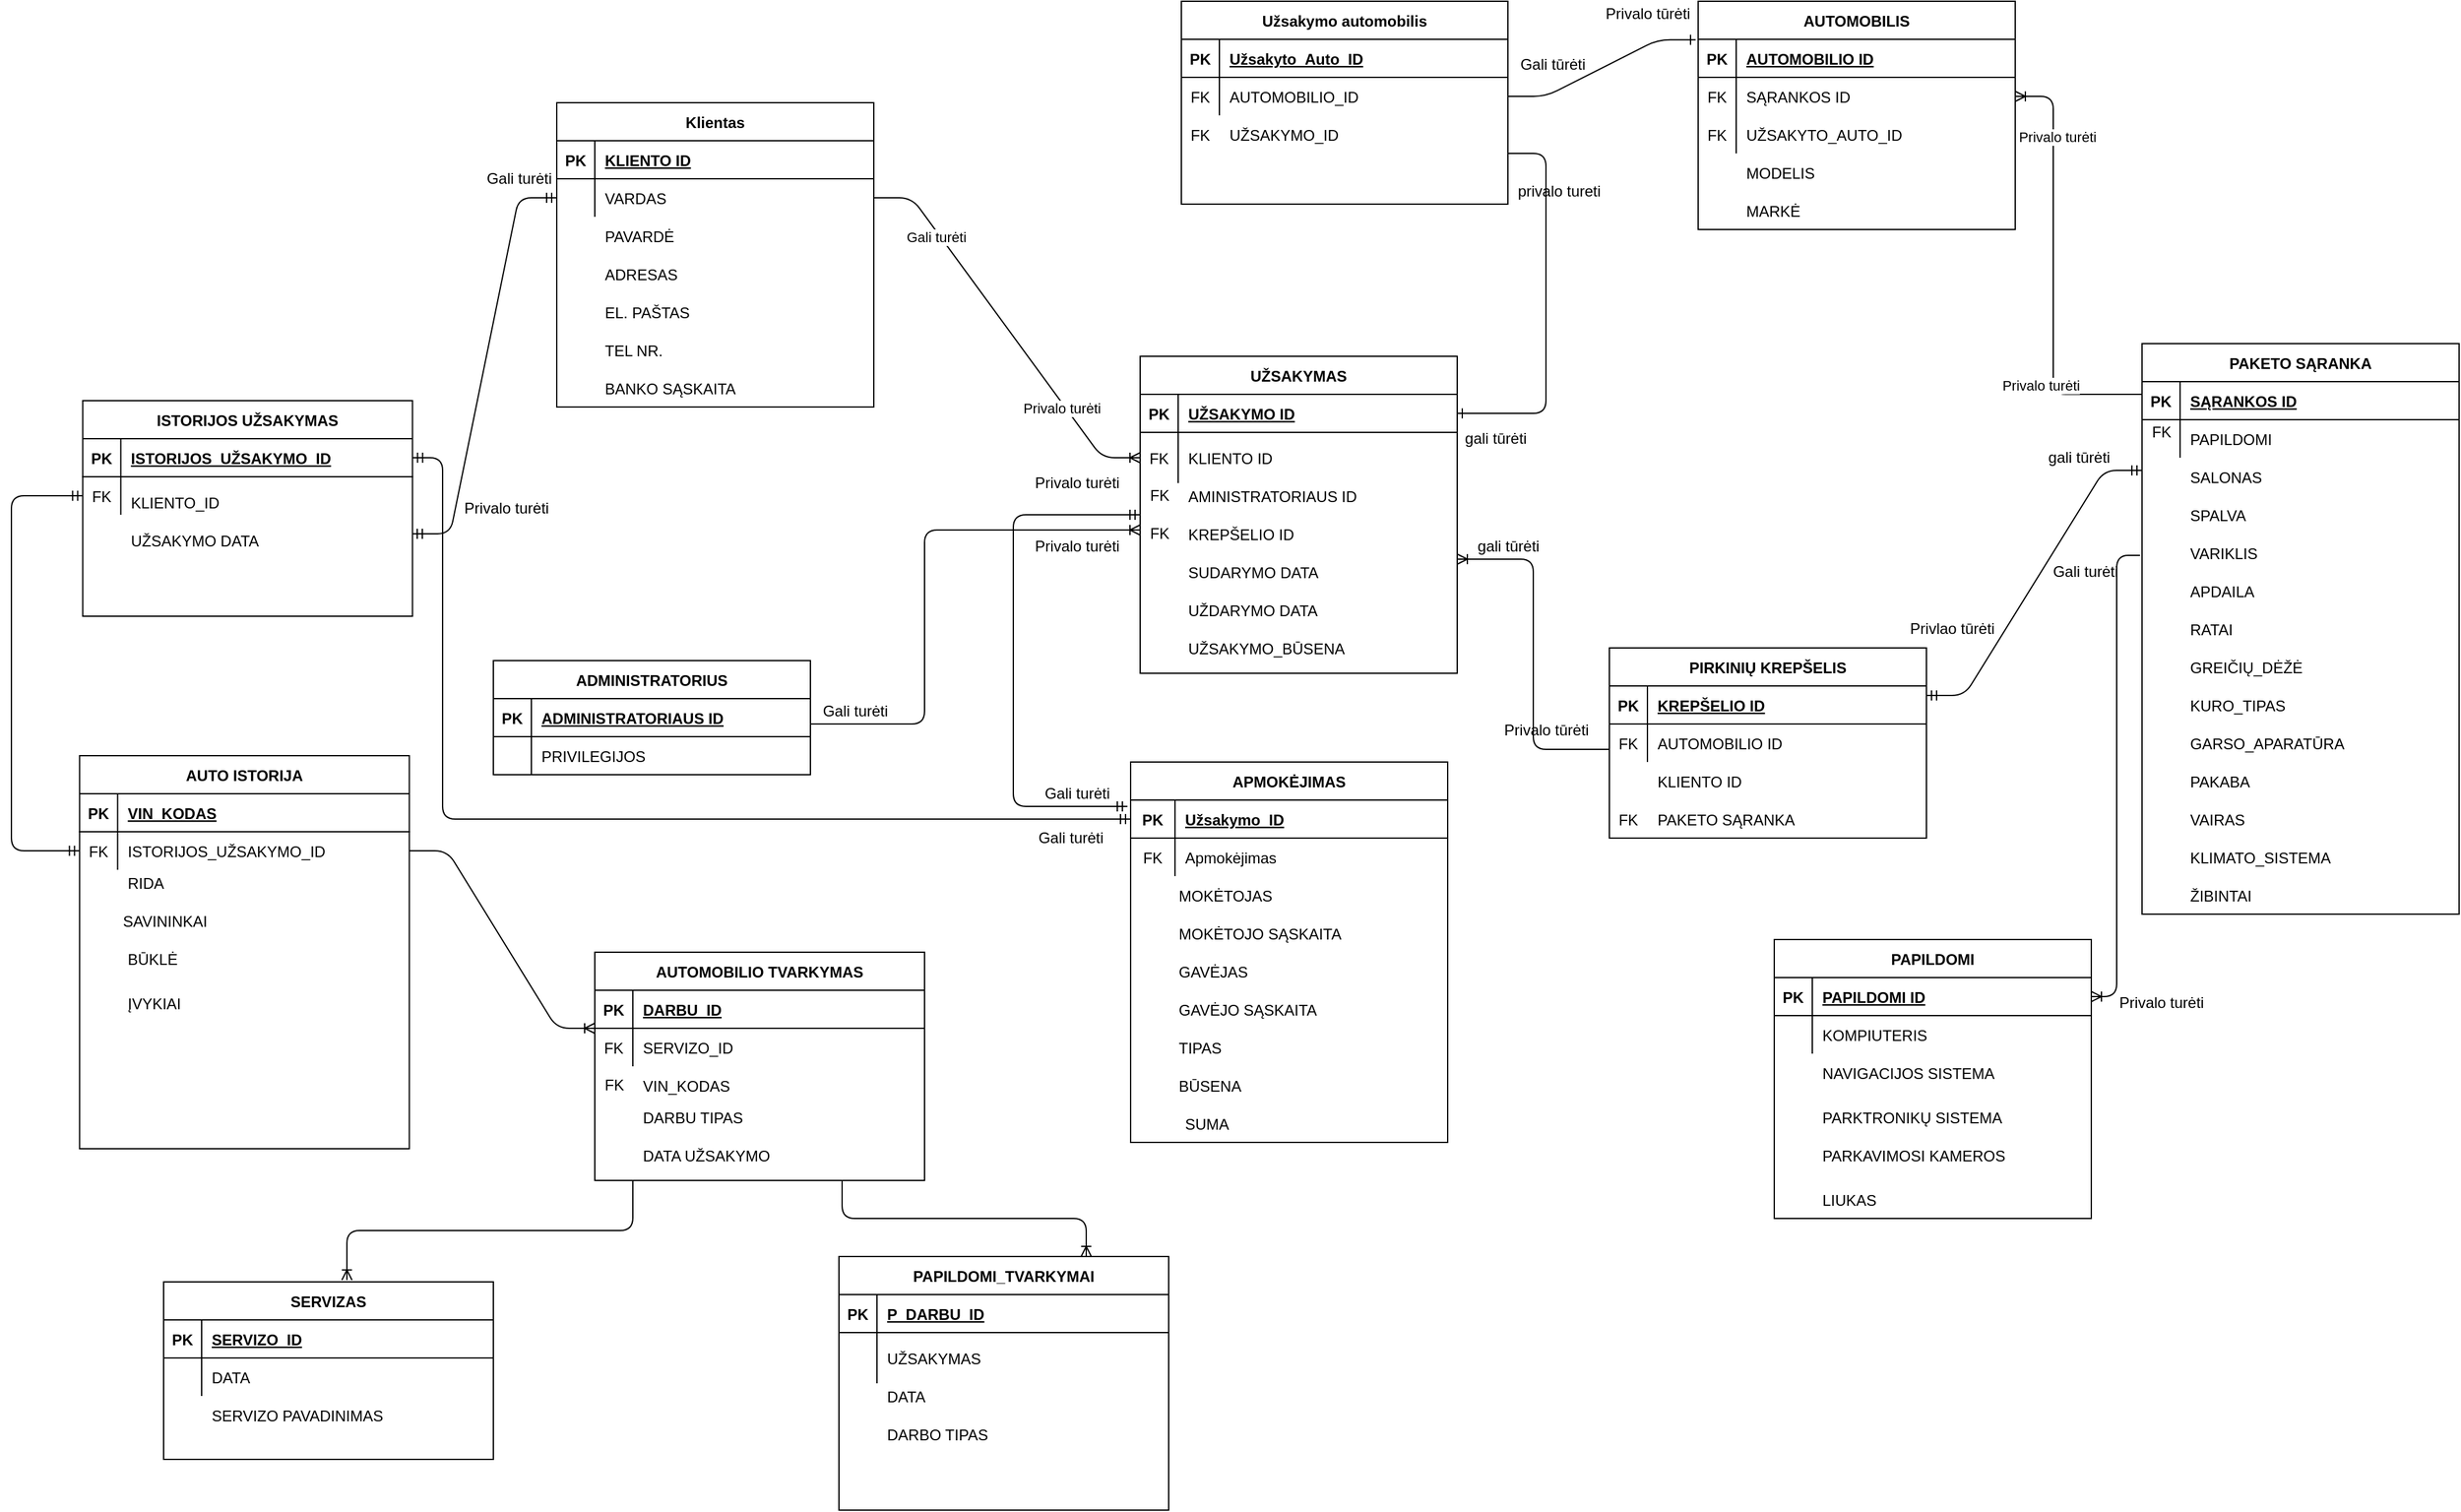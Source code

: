 <mxfile version="13.8.7" type="github">
  <diagram id="R2lEEEUBdFMjLlhIrx00" name="Page-1">
    <mxGraphModel dx="2653" dy="2129" grid="1" gridSize="10" guides="1" tooltips="1" connect="1" arrows="1" fold="1" page="1" pageScale="1" pageWidth="850" pageHeight="1100" math="0" shadow="0" extFonts="Permanent Marker^https://fonts.googleapis.com/css?family=Permanent+Marker">
      <root>
        <mxCell id="0" />
        <mxCell id="1" parent="0" />
        <mxCell id="_rreFQ8tZvN1P9uL5Hpa-2" value="VARDAS" style="shape=partialRectangle;overflow=hidden;connectable=0;fillColor=none;top=0;left=0;bottom=0;right=0;align=left;spacingLeft=6;" parent="1" vertex="1">
          <mxGeometry x="150" y="-600" width="220" height="30" as="geometry" />
        </mxCell>
        <mxCell id="_rreFQ8tZvN1P9uL5Hpa-3" value="PAVARDĖ" style="shape=partialRectangle;overflow=hidden;connectable=0;fillColor=none;top=0;left=0;bottom=0;right=0;align=left;spacingLeft=6;" parent="1" vertex="1">
          <mxGeometry x="150" y="-570" width="220" height="30" as="geometry" />
        </mxCell>
        <mxCell id="_rreFQ8tZvN1P9uL5Hpa-4" value="ADRESAS" style="shape=partialRectangle;overflow=hidden;connectable=0;fillColor=none;top=0;left=0;bottom=0;right=0;align=left;spacingLeft=6;" parent="1" vertex="1">
          <mxGeometry x="150" y="-540" width="220" height="30" as="geometry" />
        </mxCell>
        <mxCell id="_rreFQ8tZvN1P9uL5Hpa-5" value="EL. PAŠTAS" style="shape=partialRectangle;overflow=hidden;connectable=0;fillColor=none;top=0;left=0;bottom=0;right=0;align=left;spacingLeft=6;" parent="1" vertex="1">
          <mxGeometry x="150" y="-510" width="220" height="30" as="geometry" />
        </mxCell>
        <mxCell id="_rreFQ8tZvN1P9uL5Hpa-6" value="TEL NR." style="shape=partialRectangle;overflow=hidden;connectable=0;fillColor=none;top=0;left=0;bottom=0;right=0;align=left;spacingLeft=6;" parent="1" vertex="1">
          <mxGeometry x="150" y="-480" width="220" height="30" as="geometry" />
        </mxCell>
        <mxCell id="_rreFQ8tZvN1P9uL5Hpa-7" value="BANKO SĄSKAITA" style="shape=partialRectangle;overflow=hidden;connectable=0;fillColor=none;top=0;left=0;bottom=0;right=0;align=left;spacingLeft=6;" parent="1" vertex="1">
          <mxGeometry x="150" y="-450" width="220" height="30" as="geometry" />
        </mxCell>
        <mxCell id="_rreFQ8tZvN1P9uL5Hpa-22" value="" style="shape=partialRectangle;collapsible=0;dropTarget=0;pointerEvents=0;fillColor=none;points=[[0,0.5],[1,0.5]];portConstraint=eastwest;top=0;left=0;right=0;bottom=0;" parent="1" vertex="1">
          <mxGeometry x="975" y="-505" width="250" height="30" as="geometry" />
        </mxCell>
        <mxCell id="_rreFQ8tZvN1P9uL5Hpa-23" value="" style="shape=partialRectangle;overflow=hidden;connectable=0;fillColor=none;top=0;left=0;bottom=0;right=0;" parent="_rreFQ8tZvN1P9uL5Hpa-22" vertex="1">
          <mxGeometry width="30" height="30" as="geometry" />
        </mxCell>
        <mxCell id="_rreFQ8tZvN1P9uL5Hpa-25" value="MODELIS" style="shape=partialRectangle;overflow=hidden;connectable=0;fillColor=none;top=0;left=0;bottom=0;right=0;align=left;spacingLeft=6;" parent="1" vertex="1">
          <mxGeometry x="1050" y="-620" width="220" height="30" as="geometry" />
        </mxCell>
        <mxCell id="_rreFQ8tZvN1P9uL5Hpa-75" value="PAPILDOMI" style="shape=partialRectangle;overflow=hidden;connectable=0;fillColor=none;top=0;left=0;bottom=0;right=0;align=left;spacingLeft=6;" parent="1" vertex="1">
          <mxGeometry x="1400" y="-410" width="220" height="30" as="geometry" />
        </mxCell>
        <mxCell id="_rreFQ8tZvN1P9uL5Hpa-76" value="SALONAS" style="shape=partialRectangle;overflow=hidden;connectable=0;fillColor=none;top=0;left=0;bottom=0;right=0;align=left;spacingLeft=6;" parent="1" vertex="1">
          <mxGeometry x="1400" y="-380" width="220" height="30" as="geometry" />
        </mxCell>
        <mxCell id="_rreFQ8tZvN1P9uL5Hpa-77" value="SPALVA" style="shape=partialRectangle;overflow=hidden;connectable=0;fillColor=none;top=0;left=0;bottom=0;right=0;align=left;spacingLeft=6;" parent="1" vertex="1">
          <mxGeometry x="1400" y="-350" width="220" height="30" as="geometry" />
        </mxCell>
        <mxCell id="_rreFQ8tZvN1P9uL5Hpa-78" value="APDAILA" style="shape=partialRectangle;overflow=hidden;connectable=0;fillColor=none;top=0;left=0;bottom=0;right=0;align=left;spacingLeft=6;" parent="1" vertex="1">
          <mxGeometry x="1400" y="-290" width="220" height="30" as="geometry" />
        </mxCell>
        <mxCell id="_rreFQ8tZvN1P9uL5Hpa-79" value="VARIKLIS" style="shape=partialRectangle;overflow=hidden;connectable=0;fillColor=none;top=0;left=0;bottom=0;right=0;align=left;spacingLeft=6;" parent="1" vertex="1">
          <mxGeometry x="1400" y="-320" width="220" height="30" as="geometry" />
        </mxCell>
        <mxCell id="_rreFQ8tZvN1P9uL5Hpa-80" value="GREIČIŲ_DĖŽĖ" style="shape=partialRectangle;overflow=hidden;connectable=0;fillColor=none;top=0;left=0;bottom=0;right=0;align=left;spacingLeft=6;" parent="1" vertex="1">
          <mxGeometry x="1400" y="-230" width="220" height="30" as="geometry" />
        </mxCell>
        <mxCell id="_rreFQ8tZvN1P9uL5Hpa-81" value="KURO_TIPAS" style="shape=partialRectangle;overflow=hidden;connectable=0;fillColor=none;top=0;left=0;bottom=0;right=0;align=left;spacingLeft=6;" parent="1" vertex="1">
          <mxGeometry x="1400" y="-200" width="220" height="30" as="geometry" />
        </mxCell>
        <mxCell id="_rreFQ8tZvN1P9uL5Hpa-82" value="GARSO_APARATŪRA" style="shape=partialRectangle;overflow=hidden;connectable=0;fillColor=none;top=0;left=0;bottom=0;right=0;align=left;spacingLeft=6;" parent="1" vertex="1">
          <mxGeometry x="1400" y="-170" width="220" height="30" as="geometry" />
        </mxCell>
        <mxCell id="_rreFQ8tZvN1P9uL5Hpa-83" value="PAKABA" style="shape=partialRectangle;overflow=hidden;connectable=0;fillColor=none;top=0;left=0;bottom=0;right=0;align=left;spacingLeft=6;" parent="1" vertex="1">
          <mxGeometry x="1400" y="-140" width="220" height="30" as="geometry" />
        </mxCell>
        <mxCell id="_rreFQ8tZvN1P9uL5Hpa-84" value="VAIRAS" style="shape=partialRectangle;overflow=hidden;connectable=0;fillColor=none;top=0;left=0;bottom=0;right=0;align=left;spacingLeft=6;" parent="1" vertex="1">
          <mxGeometry x="1400" y="-110" width="220" height="30" as="geometry" />
        </mxCell>
        <mxCell id="_rreFQ8tZvN1P9uL5Hpa-85" value="KLIMATO_SISTEMA" style="shape=partialRectangle;overflow=hidden;connectable=0;fillColor=none;top=0;left=0;bottom=0;right=0;align=left;spacingLeft=6;" parent="1" vertex="1">
          <mxGeometry x="1400" y="-80" width="220" height="30" as="geometry" />
        </mxCell>
        <mxCell id="_rreFQ8tZvN1P9uL5Hpa-86" value="ŽIBINTAI" style="shape=partialRectangle;overflow=hidden;connectable=0;fillColor=none;top=0;left=0;bottom=0;right=0;align=left;spacingLeft=6;" parent="1" vertex="1">
          <mxGeometry x="1400" y="-50" width="220" height="30" as="geometry" />
        </mxCell>
        <mxCell id="_rreFQ8tZvN1P9uL5Hpa-87" value="NAVIGACIJOS SISTEMA" style="shape=partialRectangle;overflow=hidden;connectable=0;fillColor=none;top=0;left=0;bottom=0;right=0;align=left;spacingLeft=6;" parent="1" vertex="1">
          <mxGeometry x="1110" y="90" width="220" height="30" as="geometry" />
        </mxCell>
        <mxCell id="_rreFQ8tZvN1P9uL5Hpa-88" value="PARKTRONIKŲ SISTEMA" style="shape=partialRectangle;overflow=hidden;connectable=0;fillColor=none;top=0;left=0;bottom=0;right=0;align=left;spacingLeft=6;" parent="1" vertex="1">
          <mxGeometry x="1110" y="125" width="220" height="30" as="geometry" />
        </mxCell>
        <mxCell id="_rreFQ8tZvN1P9uL5Hpa-89" value="PARKAVIMOSI KAMEROS" style="shape=partialRectangle;overflow=hidden;connectable=0;fillColor=none;top=0;left=0;bottom=0;right=0;align=left;spacingLeft=6;" parent="1" vertex="1">
          <mxGeometry x="1110" y="155" width="220" height="30" as="geometry" />
        </mxCell>
        <mxCell id="_rreFQ8tZvN1P9uL5Hpa-90" value="LIUKAS" style="shape=partialRectangle;overflow=hidden;connectable=0;fillColor=none;top=0;left=0;bottom=0;right=0;align=left;spacingLeft=6;" parent="1" vertex="1">
          <mxGeometry x="1110" y="190" width="220" height="30" as="geometry" />
        </mxCell>
        <mxCell id="_rreFQ8tZvN1P9uL5Hpa-91" value="KOMPIUTERIS" style="shape=partialRectangle;overflow=hidden;connectable=0;fillColor=none;top=0;left=0;bottom=0;right=0;align=left;spacingLeft=6;" parent="1" vertex="1">
          <mxGeometry x="1110" y="60" width="220" height="30" as="geometry" />
        </mxCell>
        <mxCell id="_rreFQ8tZvN1P9uL5Hpa-106" value="" style="shape=partialRectangle;overflow=hidden;connectable=0;fillColor=none;top=0;left=0;bottom=0;right=0;align=left;spacingLeft=6;" parent="1" vertex="1">
          <mxGeometry x="610" y="-370" width="220" height="30" as="geometry" />
        </mxCell>
        <mxCell id="_rreFQ8tZvN1P9uL5Hpa-108" value="AMINISTRATORIAUS ID" style="shape=partialRectangle;overflow=hidden;connectable=0;fillColor=none;top=0;left=0;bottom=0;right=0;align=left;spacingLeft=6;" parent="1" vertex="1">
          <mxGeometry x="610" y="-365" width="220" height="30" as="geometry" />
        </mxCell>
        <mxCell id="_rreFQ8tZvN1P9uL5Hpa-109" value="UŽDARYMO DATA" style="shape=partialRectangle;overflow=hidden;connectable=0;fillColor=none;top=0;left=0;bottom=0;right=0;align=left;spacingLeft=6;" parent="1" vertex="1">
          <mxGeometry x="610" y="-275" width="220" height="30" as="geometry" />
        </mxCell>
        <mxCell id="_rreFQ8tZvN1P9uL5Hpa-126" value="MOKĖTOJAS" style="shape=partialRectangle;overflow=hidden;connectable=0;fillColor=none;top=0;left=0;bottom=0;right=0;align=left;spacingLeft=6;" parent="1" vertex="1">
          <mxGeometry x="602.5" y="-50" width="220" height="30" as="geometry" />
        </mxCell>
        <mxCell id="_rreFQ8tZvN1P9uL5Hpa-127" value="MOKĖTOJO SĄSKAITA" style="shape=partialRectangle;overflow=hidden;connectable=0;fillColor=none;top=0;left=0;bottom=0;right=0;align=left;spacingLeft=6;" parent="1" vertex="1">
          <mxGeometry x="602.5" y="-20" width="220" height="30" as="geometry" />
        </mxCell>
        <mxCell id="_rreFQ8tZvN1P9uL5Hpa-128" value="GAVĖJAS" style="shape=partialRectangle;overflow=hidden;connectable=0;fillColor=none;top=0;left=0;bottom=0;right=0;align=left;spacingLeft=6;" parent="1" vertex="1">
          <mxGeometry x="602.5" y="10" width="220" height="30" as="geometry" />
        </mxCell>
        <mxCell id="_rreFQ8tZvN1P9uL5Hpa-129" value="GAVĖJO SĄSKAITA" style="shape=partialRectangle;overflow=hidden;connectable=0;fillColor=none;top=0;left=0;bottom=0;right=0;align=left;spacingLeft=6;" parent="1" vertex="1">
          <mxGeometry x="602.5" y="40" width="220" height="30" as="geometry" />
        </mxCell>
        <mxCell id="_rreFQ8tZvN1P9uL5Hpa-130" value="TIPAS" style="shape=partialRectangle;overflow=hidden;connectable=0;fillColor=none;top=0;left=0;bottom=0;right=0;align=left;spacingLeft=6;" parent="1" vertex="1">
          <mxGeometry x="602.5" y="70" width="220" height="30" as="geometry" />
        </mxCell>
        <mxCell id="_rreFQ8tZvN1P9uL5Hpa-131" value="BŪSENA" style="shape=partialRectangle;overflow=hidden;connectable=0;fillColor=none;top=0;left=0;bottom=0;right=0;align=left;spacingLeft=6;" parent="1" vertex="1">
          <mxGeometry x="602.5" y="100" width="220" height="30" as="geometry" />
        </mxCell>
        <mxCell id="_rreFQ8tZvN1P9uL5Hpa-132" value="FK" style="text;html=1;align=center;verticalAlign=middle;resizable=0;points=[];autosize=1;" parent="1" vertex="1">
          <mxGeometry x="1370" y="-410" width="30" height="20" as="geometry" />
        </mxCell>
        <mxCell id="_rreFQ8tZvN1P9uL5Hpa-133" value="RATAI" style="shape=partialRectangle;overflow=hidden;connectable=0;fillColor=none;top=0;left=0;bottom=0;right=0;align=left;spacingLeft=6;" parent="1" vertex="1">
          <mxGeometry x="1400" y="-260" width="220" height="30" as="geometry" />
        </mxCell>
        <mxCell id="_rreFQ8tZvN1P9uL5Hpa-137" value="KLIENTO ID" style="shape=partialRectangle;overflow=hidden;connectable=0;fillColor=none;top=0;left=0;bottom=0;right=0;align=left;spacingLeft=6;" parent="1" vertex="1">
          <mxGeometry x="980" y="-140" width="220" height="30" as="geometry" />
        </mxCell>
        <mxCell id="_rreFQ8tZvN1P9uL5Hpa-119" value="Klientas" style="shape=table;startSize=30;container=1;collapsible=1;childLayout=tableLayout;fixedRows=1;rowLines=0;fontStyle=1;align=center;resizeLast=1;" parent="1" vertex="1">
          <mxGeometry x="120" y="-660" width="250" height="240" as="geometry" />
        </mxCell>
        <mxCell id="_rreFQ8tZvN1P9uL5Hpa-120" value="" style="shape=partialRectangle;collapsible=0;dropTarget=0;pointerEvents=0;fillColor=none;points=[[0,0.5],[1,0.5]];portConstraint=eastwest;top=0;left=0;right=0;bottom=1;" parent="_rreFQ8tZvN1P9uL5Hpa-119" vertex="1">
          <mxGeometry y="30" width="250" height="30" as="geometry" />
        </mxCell>
        <mxCell id="_rreFQ8tZvN1P9uL5Hpa-121" value="PK" style="shape=partialRectangle;overflow=hidden;connectable=0;fillColor=none;top=0;left=0;bottom=0;right=0;fontStyle=1;" parent="_rreFQ8tZvN1P9uL5Hpa-120" vertex="1">
          <mxGeometry width="30" height="30" as="geometry" />
        </mxCell>
        <mxCell id="_rreFQ8tZvN1P9uL5Hpa-122" value="KLIENTO ID" style="shape=partialRectangle;overflow=hidden;connectable=0;fillColor=none;top=0;left=0;bottom=0;right=0;align=left;spacingLeft=6;fontStyle=5;" parent="_rreFQ8tZvN1P9uL5Hpa-120" vertex="1">
          <mxGeometry x="30" width="220" height="30" as="geometry" />
        </mxCell>
        <mxCell id="_rreFQ8tZvN1P9uL5Hpa-123" value="" style="shape=partialRectangle;collapsible=0;dropTarget=0;pointerEvents=0;fillColor=none;points=[[0,0.5],[1,0.5]];portConstraint=eastwest;top=0;left=0;right=0;bottom=0;" parent="_rreFQ8tZvN1P9uL5Hpa-119" vertex="1">
          <mxGeometry y="60" width="250" height="30" as="geometry" />
        </mxCell>
        <mxCell id="_rreFQ8tZvN1P9uL5Hpa-124" value="" style="shape=partialRectangle;overflow=hidden;connectable=0;fillColor=none;top=0;left=0;bottom=0;right=0;" parent="_rreFQ8tZvN1P9uL5Hpa-123" vertex="1">
          <mxGeometry width="30" height="30" as="geometry" />
        </mxCell>
        <mxCell id="_rreFQ8tZvN1P9uL5Hpa-125" value="" style="shape=partialRectangle;overflow=hidden;connectable=0;fillColor=none;top=0;left=0;bottom=0;right=0;align=left;spacingLeft=6;" parent="_rreFQ8tZvN1P9uL5Hpa-123" vertex="1">
          <mxGeometry x="30" width="220" height="30" as="geometry" />
        </mxCell>
        <mxCell id="_rreFQ8tZvN1P9uL5Hpa-99" value="UŽSAKYMAS" style="shape=table;startSize=30;container=1;collapsible=1;childLayout=tableLayout;fixedRows=1;rowLines=0;fontStyle=1;align=center;resizeLast=1;" parent="1" vertex="1">
          <mxGeometry x="580" y="-460" width="250" height="250" as="geometry" />
        </mxCell>
        <mxCell id="_rreFQ8tZvN1P9uL5Hpa-100" value="" style="shape=partialRectangle;collapsible=0;dropTarget=0;pointerEvents=0;fillColor=none;points=[[0,0.5],[1,0.5]];portConstraint=eastwest;top=0;left=0;right=0;bottom=1;" parent="_rreFQ8tZvN1P9uL5Hpa-99" vertex="1">
          <mxGeometry y="30" width="250" height="30" as="geometry" />
        </mxCell>
        <mxCell id="_rreFQ8tZvN1P9uL5Hpa-101" value="PK" style="shape=partialRectangle;overflow=hidden;connectable=0;fillColor=none;top=0;left=0;bottom=0;right=0;fontStyle=1;" parent="_rreFQ8tZvN1P9uL5Hpa-100" vertex="1">
          <mxGeometry width="30" height="30" as="geometry" />
        </mxCell>
        <mxCell id="_rreFQ8tZvN1P9uL5Hpa-102" value="UŽSAKYMO ID" style="shape=partialRectangle;overflow=hidden;connectable=0;fillColor=none;top=0;left=0;bottom=0;right=0;align=left;spacingLeft=6;fontStyle=5;" parent="_rreFQ8tZvN1P9uL5Hpa-100" vertex="1">
          <mxGeometry x="30" width="220" height="30" as="geometry" />
        </mxCell>
        <mxCell id="_rreFQ8tZvN1P9uL5Hpa-103" value="" style="shape=partialRectangle;collapsible=0;dropTarget=0;pointerEvents=0;fillColor=none;points=[[0,0.5],[1,0.5]];portConstraint=eastwest;top=0;left=0;right=0;bottom=0;" parent="_rreFQ8tZvN1P9uL5Hpa-99" vertex="1">
          <mxGeometry y="60" width="250" height="40" as="geometry" />
        </mxCell>
        <mxCell id="_rreFQ8tZvN1P9uL5Hpa-104" value="FK" style="shape=partialRectangle;overflow=hidden;connectable=0;fillColor=none;top=0;left=0;bottom=0;right=0;" parent="_rreFQ8tZvN1P9uL5Hpa-103" vertex="1">
          <mxGeometry width="30" height="40" as="geometry" />
        </mxCell>
        <mxCell id="_rreFQ8tZvN1P9uL5Hpa-105" value="KLIENTO ID" style="shape=partialRectangle;overflow=hidden;connectable=0;fillColor=none;top=0;left=0;bottom=0;right=0;align=left;spacingLeft=6;" parent="_rreFQ8tZvN1P9uL5Hpa-103" vertex="1">
          <mxGeometry x="30" width="220" height="40" as="geometry" />
        </mxCell>
        <mxCell id="_rreFQ8tZvN1P9uL5Hpa-142" value="" style="edgeStyle=entityRelationEdgeStyle;fontSize=12;html=1;endArrow=ERoneToMany;entryX=0;entryY=0.5;entryDx=0;entryDy=0;exitX=1;exitY=0.5;exitDx=0;exitDy=0;" parent="1" source="_rreFQ8tZvN1P9uL5Hpa-123" target="_rreFQ8tZvN1P9uL5Hpa-103" edge="1">
          <mxGeometry width="100" height="100" relative="1" as="geometry">
            <mxPoint x="460" y="-450" as="sourcePoint" />
            <mxPoint x="530" y="-580" as="targetPoint" />
          </mxGeometry>
        </mxCell>
        <mxCell id="_rreFQ8tZvN1P9uL5Hpa-143" value="Gali turėti" style="edgeLabel;html=1;align=center;verticalAlign=middle;resizable=0;points=[];" parent="_rreFQ8tZvN1P9uL5Hpa-142" vertex="1" connectable="0">
          <mxGeometry x="-0.577" y="-3" relative="1" as="geometry">
            <mxPoint as="offset" />
          </mxGeometry>
        </mxCell>
        <mxCell id="_rreFQ8tZvN1P9uL5Hpa-144" value="Privalo turėti" style="edgeLabel;html=1;align=center;verticalAlign=middle;resizable=0;points=[];" parent="_rreFQ8tZvN1P9uL5Hpa-142" vertex="1" connectable="0">
          <mxGeometry x="0.485" y="-3" relative="1" as="geometry">
            <mxPoint as="offset" />
          </mxGeometry>
        </mxCell>
        <mxCell id="_rreFQ8tZvN1P9uL5Hpa-149" value="SUDARYMO DATA" style="shape=partialRectangle;overflow=hidden;connectable=0;fillColor=none;top=0;left=0;bottom=0;right=0;align=left;spacingLeft=6;" parent="1" vertex="1">
          <mxGeometry x="610" y="-305" width="220" height="30" as="geometry" />
        </mxCell>
        <mxCell id="_rreFQ8tZvN1P9uL5Hpa-150" value="FK" style="text;html=1;align=center;verticalAlign=middle;resizable=0;points=[];autosize=1;" parent="1" vertex="1">
          <mxGeometry x="580" y="-360" width="30" height="20" as="geometry" />
        </mxCell>
        <mxCell id="_rreFQ8tZvN1P9uL5Hpa-155" value="" style="edgeStyle=elbowEdgeStyle;fontSize=12;html=1;endArrow=ERoneToMany;" parent="1" edge="1">
          <mxGeometry width="100" height="100" relative="1" as="geometry">
            <mxPoint x="320" y="-170" as="sourcePoint" />
            <mxPoint x="580" y="-323" as="targetPoint" />
            <Array as="points">
              <mxPoint x="410" y="-77" />
            </Array>
          </mxGeometry>
        </mxCell>
        <mxCell id="_rreFQ8tZvN1P9uL5Hpa-156" value="Privalo turėti" style="text;html=1;align=center;verticalAlign=middle;resizable=0;points=[];autosize=1;" parent="1" vertex="1">
          <mxGeometry x="490" y="-320" width="80" height="20" as="geometry" />
        </mxCell>
        <mxCell id="_rreFQ8tZvN1P9uL5Hpa-110" value="ADMINISTRATORIUS" style="shape=table;startSize=30;container=1;collapsible=1;childLayout=tableLayout;fixedRows=1;rowLines=0;fontStyle=1;align=center;resizeLast=1;" parent="1" vertex="1">
          <mxGeometry x="70" y="-220" width="250" height="90" as="geometry" />
        </mxCell>
        <mxCell id="_rreFQ8tZvN1P9uL5Hpa-111" value="" style="shape=partialRectangle;collapsible=0;dropTarget=0;pointerEvents=0;fillColor=none;points=[[0,0.5],[1,0.5]];portConstraint=eastwest;top=0;left=0;right=0;bottom=1;" parent="_rreFQ8tZvN1P9uL5Hpa-110" vertex="1">
          <mxGeometry y="30" width="250" height="30" as="geometry" />
        </mxCell>
        <mxCell id="_rreFQ8tZvN1P9uL5Hpa-112" value="PK" style="shape=partialRectangle;overflow=hidden;connectable=0;fillColor=none;top=0;left=0;bottom=0;right=0;fontStyle=1;" parent="_rreFQ8tZvN1P9uL5Hpa-111" vertex="1">
          <mxGeometry width="30" height="30" as="geometry" />
        </mxCell>
        <mxCell id="_rreFQ8tZvN1P9uL5Hpa-113" value="ADMINISTRATORIAUS ID" style="shape=partialRectangle;overflow=hidden;connectable=0;fillColor=none;top=0;left=0;bottom=0;right=0;align=left;spacingLeft=6;fontStyle=5;" parent="_rreFQ8tZvN1P9uL5Hpa-111" vertex="1">
          <mxGeometry x="30" width="220" height="30" as="geometry" />
        </mxCell>
        <mxCell id="_rreFQ8tZvN1P9uL5Hpa-114" value="" style="shape=partialRectangle;collapsible=0;dropTarget=0;pointerEvents=0;fillColor=none;points=[[0,0.5],[1,0.5]];portConstraint=eastwest;top=0;left=0;right=0;bottom=0;" parent="_rreFQ8tZvN1P9uL5Hpa-110" vertex="1">
          <mxGeometry y="60" width="250" height="30" as="geometry" />
        </mxCell>
        <mxCell id="_rreFQ8tZvN1P9uL5Hpa-115" value="" style="shape=partialRectangle;overflow=hidden;connectable=0;fillColor=none;top=0;left=0;bottom=0;right=0;" parent="_rreFQ8tZvN1P9uL5Hpa-114" vertex="1">
          <mxGeometry width="30" height="30" as="geometry" />
        </mxCell>
        <mxCell id="_rreFQ8tZvN1P9uL5Hpa-116" value="PRIVILEGIJOS" style="shape=partialRectangle;overflow=hidden;connectable=0;fillColor=none;top=0;left=0;bottom=0;right=0;align=left;spacingLeft=6;" parent="_rreFQ8tZvN1P9uL5Hpa-114" vertex="1">
          <mxGeometry x="30" width="220" height="30" as="geometry" />
        </mxCell>
        <mxCell id="_rreFQ8tZvN1P9uL5Hpa-157" value="Gali turėti" style="text;html=1;align=center;verticalAlign=middle;resizable=0;points=[];autosize=1;" parent="1" vertex="1">
          <mxGeometry x="320" y="-190" width="70" height="20" as="geometry" />
        </mxCell>
        <mxCell id="_rreFQ8tZvN1P9uL5Hpa-159" value="Privalo turėti" style="text;html=1;align=center;verticalAlign=middle;resizable=0;points=[];autosize=1;" parent="1" vertex="1">
          <mxGeometry x="490" y="-370" width="80" height="20" as="geometry" />
        </mxCell>
        <mxCell id="_rreFQ8tZvN1P9uL5Hpa-160" value="Gali turėti" style="text;html=1;align=center;verticalAlign=middle;resizable=0;points=[];autosize=1;" parent="1" vertex="1">
          <mxGeometry x="495" y="-125" width="70" height="20" as="geometry" />
        </mxCell>
        <mxCell id="_rreFQ8tZvN1P9uL5Hpa-167" value="" style="edgeStyle=elbowEdgeStyle;fontSize=12;html=1;endArrow=ERoneToMany;entryX=1;entryY=0.5;entryDx=0;entryDy=0;" parent="1" target="C-vyLk0tnHw3VtMMgP7b-6" edge="1">
          <mxGeometry width="100" height="100" relative="1" as="geometry">
            <mxPoint x="1370" y="-430" as="sourcePoint" />
            <mxPoint x="1330" y="-575" as="targetPoint" />
            <Array as="points">
              <mxPoint x="1300" y="-420" />
              <mxPoint x="1300" y="-510" />
              <mxPoint x="1290" y="-520" />
              <mxPoint x="1360" y="-530" />
            </Array>
          </mxGeometry>
        </mxCell>
        <mxCell id="_rreFQ8tZvN1P9uL5Hpa-168" value="Privalo turėti" style="edgeLabel;html=1;align=center;verticalAlign=middle;resizable=0;points=[];" parent="_rreFQ8tZvN1P9uL5Hpa-167" vertex="1" connectable="0">
          <mxGeometry x="0.715" y="-4" relative="1" as="geometry">
            <mxPoint x="-1.67" y="14" as="offset" />
          </mxGeometry>
        </mxCell>
        <mxCell id="_rreFQ8tZvN1P9uL5Hpa-169" value="Privalo turėti" style="edgeLabel;html=1;align=center;verticalAlign=middle;resizable=0;points=[];" parent="_rreFQ8tZvN1P9uL5Hpa-167" vertex="1" connectable="0">
          <mxGeometry x="-0.415" y="3" relative="1" as="geometry">
            <mxPoint x="-7" y="21" as="offset" />
          </mxGeometry>
        </mxCell>
        <mxCell id="_rreFQ8tZvN1P9uL5Hpa-170" value="" style="edgeStyle=elbowEdgeStyle;fontSize=12;html=1;endArrow=ERoneToMany;entryX=1;entryY=0.5;entryDx=0;entryDy=0;exitX=1.12;exitY=-0.15;exitDx=0;exitDy=0;exitPerimeter=0;" parent="1" source="_rreFQ8tZvN1P9uL5Hpa-172" target="_rreFQ8tZvN1P9uL5Hpa-16" edge="1">
          <mxGeometry width="100" height="100" relative="1" as="geometry">
            <mxPoint x="1360" y="-350" as="sourcePoint" />
            <mxPoint x="1190" y="-145" as="targetPoint" />
            <Array as="points">
              <mxPoint x="1350" y="-80" />
              <mxPoint x="1260" y="-330" />
            </Array>
          </mxGeometry>
        </mxCell>
        <mxCell id="_rreFQ8tZvN1P9uL5Hpa-171" value="Privalo turėti" style="text;html=1;align=center;verticalAlign=middle;resizable=0;points=[];autosize=1;" parent="1" vertex="1">
          <mxGeometry x="1345" y="40" width="80" height="20" as="geometry" />
        </mxCell>
        <mxCell id="_rreFQ8tZvN1P9uL5Hpa-172" value="Gali turėti" style="text;html=1;align=center;verticalAlign=middle;resizable=0;points=[];autosize=1;" parent="1" vertex="1">
          <mxGeometry x="1290" y="-300" width="70" height="20" as="geometry" />
        </mxCell>
        <mxCell id="5hBawhoNTrniM8IU30Z3-1" value="" style="edgeStyle=elbowEdgeStyle;fontSize=12;html=1;endArrow=ERmandOne;startArrow=ERmandOne;entryX=0;entryY=0.5;entryDx=0;entryDy=0;" parent="1" target="_rreFQ8tZvN1P9uL5Hpa-99" edge="1">
          <mxGeometry width="100" height="100" relative="1" as="geometry">
            <mxPoint x="570" y="-105" as="sourcePoint" />
            <mxPoint x="620" y="-340" as="targetPoint" />
            <Array as="points">
              <mxPoint x="480" y="-300" />
            </Array>
          </mxGeometry>
        </mxCell>
        <mxCell id="5hBawhoNTrniM8IU30Z3-4" value="FK" style="text;html=1;align=center;verticalAlign=middle;resizable=0;points=[];autosize=1;" parent="1" vertex="1">
          <mxGeometry x="580" y="-330" width="30" height="20" as="geometry" />
        </mxCell>
        <mxCell id="5hBawhoNTrniM8IU30Z3-5" value="KREPŠELIO ID" style="shape=partialRectangle;overflow=hidden;connectable=0;fillColor=none;top=0;left=0;bottom=0;right=0;align=left;spacingLeft=6;" parent="1" vertex="1">
          <mxGeometry x="610" y="-335" width="220" height="30" as="geometry" />
        </mxCell>
        <mxCell id="y4-3eZg2eUFQi9AqtClR-2" value="SUMA" style="shape=partialRectangle;overflow=hidden;connectable=0;fillColor=none;top=0;left=0;bottom=0;right=0;align=left;spacingLeft=6;" parent="1" vertex="1">
          <mxGeometry x="607.5" y="130" width="215" height="30" as="geometry" />
        </mxCell>
        <mxCell id="C-vyLk0tnHw3VtMMgP7b-2" value="AUTOMOBILIS" style="shape=table;startSize=30;container=1;collapsible=1;childLayout=tableLayout;fixedRows=1;rowLines=0;fontStyle=1;align=center;resizeLast=1;" parent="1" vertex="1">
          <mxGeometry x="1020" y="-740" width="250" height="180" as="geometry" />
        </mxCell>
        <mxCell id="C-vyLk0tnHw3VtMMgP7b-3" value="" style="shape=partialRectangle;collapsible=0;dropTarget=0;pointerEvents=0;fillColor=none;points=[[0,0.5],[1,0.5]];portConstraint=eastwest;top=0;left=0;right=0;bottom=1;" parent="C-vyLk0tnHw3VtMMgP7b-2" vertex="1">
          <mxGeometry y="30" width="250" height="30" as="geometry" />
        </mxCell>
        <mxCell id="C-vyLk0tnHw3VtMMgP7b-4" value="PK" style="shape=partialRectangle;overflow=hidden;connectable=0;fillColor=none;top=0;left=0;bottom=0;right=0;fontStyle=1;" parent="C-vyLk0tnHw3VtMMgP7b-3" vertex="1">
          <mxGeometry width="30" height="30" as="geometry" />
        </mxCell>
        <mxCell id="C-vyLk0tnHw3VtMMgP7b-5" value="AUTOMOBILIO ID" style="shape=partialRectangle;overflow=hidden;connectable=0;fillColor=none;top=0;left=0;bottom=0;right=0;align=left;spacingLeft=6;fontStyle=5;" parent="C-vyLk0tnHw3VtMMgP7b-3" vertex="1">
          <mxGeometry x="30" width="220" height="30" as="geometry" />
        </mxCell>
        <mxCell id="C-vyLk0tnHw3VtMMgP7b-6" value="" style="shape=partialRectangle;collapsible=0;dropTarget=0;pointerEvents=0;fillColor=none;points=[[0,0.5],[1,0.5]];portConstraint=eastwest;top=0;left=0;right=0;bottom=0;" parent="C-vyLk0tnHw3VtMMgP7b-2" vertex="1">
          <mxGeometry y="60" width="250" height="30" as="geometry" />
        </mxCell>
        <mxCell id="C-vyLk0tnHw3VtMMgP7b-7" value="FK" style="shape=partialRectangle;overflow=hidden;connectable=0;fillColor=none;top=0;left=0;bottom=0;right=0;" parent="C-vyLk0tnHw3VtMMgP7b-6" vertex="1">
          <mxGeometry width="30" height="30" as="geometry" />
        </mxCell>
        <mxCell id="C-vyLk0tnHw3VtMMgP7b-8" value="SĄRANKOS ID" style="shape=partialRectangle;overflow=hidden;connectable=0;fillColor=none;top=0;left=0;bottom=0;right=0;align=left;spacingLeft=6;" parent="C-vyLk0tnHw3VtMMgP7b-6" vertex="1">
          <mxGeometry x="30" width="220" height="30" as="geometry" />
        </mxCell>
        <mxCell id="C-vyLk0tnHw3VtMMgP7b-9" value="" style="shape=partialRectangle;collapsible=0;dropTarget=0;pointerEvents=0;fillColor=none;points=[[0,0.5],[1,0.5]];portConstraint=eastwest;top=0;left=0;right=0;bottom=0;" parent="C-vyLk0tnHw3VtMMgP7b-2" vertex="1">
          <mxGeometry y="90" width="250" height="30" as="geometry" />
        </mxCell>
        <mxCell id="C-vyLk0tnHw3VtMMgP7b-10" value="" style="shape=partialRectangle;overflow=hidden;connectable=0;fillColor=none;top=0;left=0;bottom=0;right=0;" parent="C-vyLk0tnHw3VtMMgP7b-9" vertex="1">
          <mxGeometry width="30" height="30" as="geometry" />
        </mxCell>
        <mxCell id="C-vyLk0tnHw3VtMMgP7b-11" value="UŽSAKYTO_AUTO_ID" style="shape=partialRectangle;overflow=hidden;connectable=0;fillColor=none;top=0;left=0;bottom=0;right=0;align=left;spacingLeft=6;" parent="C-vyLk0tnHw3VtMMgP7b-9" vertex="1">
          <mxGeometry x="30" width="220" height="30" as="geometry" />
        </mxCell>
        <mxCell id="_rreFQ8tZvN1P9uL5Hpa-68" value="PAKETO SĄRANKA" style="shape=table;startSize=30;container=1;collapsible=1;childLayout=tableLayout;fixedRows=1;rowLines=0;fontStyle=1;align=center;resizeLast=1;" parent="1" vertex="1">
          <mxGeometry x="1370" y="-470" width="250" height="450" as="geometry" />
        </mxCell>
        <mxCell id="_rreFQ8tZvN1P9uL5Hpa-69" value="" style="shape=partialRectangle;collapsible=0;dropTarget=0;pointerEvents=0;fillColor=none;points=[[0,0.5],[1,0.5]];portConstraint=eastwest;top=0;left=0;right=0;bottom=1;" parent="_rreFQ8tZvN1P9uL5Hpa-68" vertex="1">
          <mxGeometry y="30" width="250" height="30" as="geometry" />
        </mxCell>
        <mxCell id="_rreFQ8tZvN1P9uL5Hpa-70" value="PK" style="shape=partialRectangle;overflow=hidden;connectable=0;fillColor=none;top=0;left=0;bottom=0;right=0;fontStyle=1;" parent="_rreFQ8tZvN1P9uL5Hpa-69" vertex="1">
          <mxGeometry width="30" height="30" as="geometry" />
        </mxCell>
        <mxCell id="_rreFQ8tZvN1P9uL5Hpa-71" value="SĄRANKOS ID" style="shape=partialRectangle;overflow=hidden;connectable=0;fillColor=none;top=0;left=0;bottom=0;right=0;align=left;spacingLeft=6;fontStyle=5;" parent="_rreFQ8tZvN1P9uL5Hpa-69" vertex="1">
          <mxGeometry x="30" width="220" height="30" as="geometry" />
        </mxCell>
        <mxCell id="_rreFQ8tZvN1P9uL5Hpa-72" value="" style="shape=partialRectangle;collapsible=0;dropTarget=0;pointerEvents=0;fillColor=none;points=[[0,0.5],[1,0.5]];portConstraint=eastwest;top=0;left=0;right=0;bottom=0;" parent="_rreFQ8tZvN1P9uL5Hpa-68" vertex="1">
          <mxGeometry y="60" width="250" height="30" as="geometry" />
        </mxCell>
        <mxCell id="_rreFQ8tZvN1P9uL5Hpa-73" value="" style="shape=partialRectangle;overflow=hidden;connectable=0;fillColor=none;top=0;left=0;bottom=0;right=0;" parent="_rreFQ8tZvN1P9uL5Hpa-72" vertex="1">
          <mxGeometry width="30" height="30" as="geometry" />
        </mxCell>
        <mxCell id="_rreFQ8tZvN1P9uL5Hpa-74" value="" style="shape=partialRectangle;overflow=hidden;connectable=0;fillColor=none;top=0;left=0;bottom=0;right=0;align=left;spacingLeft=6;" parent="_rreFQ8tZvN1P9uL5Hpa-72" vertex="1">
          <mxGeometry x="30" width="220" height="30" as="geometry" />
        </mxCell>
        <mxCell id="_rreFQ8tZvN1P9uL5Hpa-15" value="PAPILDOMI" style="shape=table;startSize=30;container=1;collapsible=1;childLayout=tableLayout;fixedRows=1;rowLines=0;fontStyle=1;align=center;resizeLast=1;" parent="1" vertex="1">
          <mxGeometry x="1080" width="250" height="220" as="geometry" />
        </mxCell>
        <mxCell id="_rreFQ8tZvN1P9uL5Hpa-16" value="" style="shape=partialRectangle;collapsible=0;dropTarget=0;pointerEvents=0;fillColor=none;points=[[0,0.5],[1,0.5]];portConstraint=eastwest;top=0;left=0;right=0;bottom=1;" parent="_rreFQ8tZvN1P9uL5Hpa-15" vertex="1">
          <mxGeometry y="30" width="250" height="30" as="geometry" />
        </mxCell>
        <mxCell id="_rreFQ8tZvN1P9uL5Hpa-17" value="PK" style="shape=partialRectangle;overflow=hidden;connectable=0;fillColor=none;top=0;left=0;bottom=0;right=0;fontStyle=1;" parent="_rreFQ8tZvN1P9uL5Hpa-16" vertex="1">
          <mxGeometry width="30" height="30" as="geometry" />
        </mxCell>
        <mxCell id="_rreFQ8tZvN1P9uL5Hpa-18" value="PAPILDOMI ID" style="shape=partialRectangle;overflow=hidden;connectable=0;fillColor=none;top=0;left=0;bottom=0;right=0;align=left;spacingLeft=6;fontStyle=5;" parent="_rreFQ8tZvN1P9uL5Hpa-16" vertex="1">
          <mxGeometry x="30" width="220" height="30" as="geometry" />
        </mxCell>
        <mxCell id="_rreFQ8tZvN1P9uL5Hpa-19" value="" style="shape=partialRectangle;collapsible=0;dropTarget=0;pointerEvents=0;fillColor=none;points=[[0,0.5],[1,0.5]];portConstraint=eastwest;top=0;left=0;right=0;bottom=0;" parent="_rreFQ8tZvN1P9uL5Hpa-15" vertex="1">
          <mxGeometry y="60" width="250" height="30" as="geometry" />
        </mxCell>
        <mxCell id="_rreFQ8tZvN1P9uL5Hpa-20" value="" style="shape=partialRectangle;overflow=hidden;connectable=0;fillColor=none;top=0;left=0;bottom=0;right=0;" parent="_rreFQ8tZvN1P9uL5Hpa-19" vertex="1">
          <mxGeometry width="30" height="30" as="geometry" />
        </mxCell>
        <mxCell id="_rreFQ8tZvN1P9uL5Hpa-21" value="" style="shape=partialRectangle;overflow=hidden;connectable=0;fillColor=none;top=0;left=0;bottom=0;right=0;align=left;spacingLeft=6;" parent="_rreFQ8tZvN1P9uL5Hpa-19" vertex="1">
          <mxGeometry x="30" width="220" height="30" as="geometry" />
        </mxCell>
        <mxCell id="y4-3eZg2eUFQi9AqtClR-17" value="" style="shape=partialRectangle;overflow=hidden;connectable=0;fillColor=none;top=0;left=0;bottom=0;right=0;align=left;spacingLeft=6;" parent="1" vertex="1">
          <mxGeometry x="642.5" y="-650" width="220" height="30" as="geometry" />
        </mxCell>
        <mxCell id="y4-3eZg2eUFQi9AqtClR-19" value="FK" style="shape=partialRectangle;overflow=hidden;connectable=0;fillColor=none;top=0;left=0;bottom=0;right=0;" parent="1" vertex="1">
          <mxGeometry x="612.5" y="-650" width="30" height="30" as="geometry" />
        </mxCell>
        <mxCell id="y4-3eZg2eUFQi9AqtClR-9" value="Užsakymo automobilis" style="shape=table;startSize=30;container=1;collapsible=1;childLayout=tableLayout;fixedRows=1;rowLines=0;fontStyle=1;align=center;resizeLast=1;" parent="1" vertex="1">
          <mxGeometry x="612.5" y="-740" width="257.5" height="160" as="geometry" />
        </mxCell>
        <mxCell id="y4-3eZg2eUFQi9AqtClR-10" value="" style="shape=partialRectangle;collapsible=0;dropTarget=0;pointerEvents=0;fillColor=none;points=[[0,0.5],[1,0.5]];portConstraint=eastwest;top=0;left=0;right=0;bottom=1;" parent="y4-3eZg2eUFQi9AqtClR-9" vertex="1">
          <mxGeometry y="30" width="257.5" height="30" as="geometry" />
        </mxCell>
        <mxCell id="y4-3eZg2eUFQi9AqtClR-11" value="PK" style="shape=partialRectangle;overflow=hidden;connectable=0;fillColor=none;top=0;left=0;bottom=0;right=0;fontStyle=1;" parent="y4-3eZg2eUFQi9AqtClR-10" vertex="1">
          <mxGeometry width="30" height="30" as="geometry" />
        </mxCell>
        <mxCell id="y4-3eZg2eUFQi9AqtClR-12" value="Užsakyto_Auto_ID" style="shape=partialRectangle;overflow=hidden;connectable=0;fillColor=none;top=0;left=0;bottom=0;right=0;align=left;spacingLeft=6;fontStyle=5;" parent="y4-3eZg2eUFQi9AqtClR-10" vertex="1">
          <mxGeometry x="30" width="227.5" height="30" as="geometry" />
        </mxCell>
        <mxCell id="y4-3eZg2eUFQi9AqtClR-13" value="" style="shape=partialRectangle;collapsible=0;dropTarget=0;pointerEvents=0;fillColor=none;points=[[0,0.5],[1,0.5]];portConstraint=eastwest;top=0;left=0;right=0;bottom=0;" parent="y4-3eZg2eUFQi9AqtClR-9" vertex="1">
          <mxGeometry y="60" width="257.5" height="30" as="geometry" />
        </mxCell>
        <mxCell id="y4-3eZg2eUFQi9AqtClR-14" value="FK" style="shape=partialRectangle;overflow=hidden;connectable=0;fillColor=none;top=0;left=0;bottom=0;right=0;" parent="y4-3eZg2eUFQi9AqtClR-13" vertex="1">
          <mxGeometry width="30" height="30" as="geometry" />
        </mxCell>
        <mxCell id="y4-3eZg2eUFQi9AqtClR-15" value="AUTOMOBILIO_ID" style="shape=partialRectangle;overflow=hidden;connectable=0;fillColor=none;top=0;left=0;bottom=0;right=0;align=left;spacingLeft=6;" parent="y4-3eZg2eUFQi9AqtClR-13" vertex="1">
          <mxGeometry x="30" width="227.5" height="30" as="geometry" />
        </mxCell>
        <mxCell id="y4-3eZg2eUFQi9AqtClR-21" value="gali tūrėti" style="text;html=1;align=center;verticalAlign=middle;resizable=0;points=[];autosize=1;" parent="1" vertex="1">
          <mxGeometry x="830" y="-405" width="60" height="20" as="geometry" />
        </mxCell>
        <mxCell id="y4-3eZg2eUFQi9AqtClR-27" value="UŽSAKYMO_ID" style="shape=partialRectangle;overflow=hidden;connectable=0;fillColor=none;top=0;left=0;bottom=0;right=0;align=left;spacingLeft=6;" parent="1" vertex="1">
          <mxGeometry x="642.5" y="-650" width="220" height="30" as="geometry" />
        </mxCell>
        <mxCell id="y4-3eZg2eUFQi9AqtClR-29" value="" style="edgeStyle=entityRelationEdgeStyle;fontSize=12;html=1;endArrow=ERone;endFill=1;entryX=-0.008;entryY=0.169;entryDx=0;entryDy=0;entryPerimeter=0;exitX=1;exitY=0.5;exitDx=0;exitDy=0;" parent="1" source="y4-3eZg2eUFQi9AqtClR-13" target="C-vyLk0tnHw3VtMMgP7b-2" edge="1">
          <mxGeometry width="100" height="100" relative="1" as="geometry">
            <mxPoint x="890" y="-590" as="sourcePoint" />
            <mxPoint x="990" y="-690" as="targetPoint" />
          </mxGeometry>
        </mxCell>
        <mxCell id="y4-3eZg2eUFQi9AqtClR-30" value="Privalo tūrėti" style="text;html=1;align=center;verticalAlign=middle;resizable=0;points=[];autosize=1;" parent="1" vertex="1">
          <mxGeometry x="940" y="-740" width="80" height="20" as="geometry" />
        </mxCell>
        <mxCell id="y4-3eZg2eUFQi9AqtClR-31" value="Gali tūrėti" style="text;html=1;align=center;verticalAlign=middle;resizable=0;points=[];autosize=1;" parent="1" vertex="1">
          <mxGeometry x="870" y="-700" width="70" height="20" as="geometry" />
        </mxCell>
        <mxCell id="y4-3eZg2eUFQi9AqtClR-32" value="MARKĖ" style="shape=partialRectangle;overflow=hidden;connectable=0;fillColor=none;top=0;left=0;bottom=0;right=0;align=left;spacingLeft=6;" parent="1" vertex="1">
          <mxGeometry x="1050" y="-590" width="220" height="30" as="geometry" />
        </mxCell>
        <mxCell id="y4-3eZg2eUFQi9AqtClR-33" value="FK" style="shape=partialRectangle;overflow=hidden;connectable=0;fillColor=none;top=0;left=0;bottom=0;right=0;" parent="1" vertex="1">
          <mxGeometry x="1020" y="-650" width="30" height="30" as="geometry" />
        </mxCell>
        <mxCell id="_rreFQ8tZvN1P9uL5Hpa-92" value="PIRKINIŲ KREPŠELIS" style="shape=table;startSize=30;container=1;collapsible=1;childLayout=tableLayout;fixedRows=1;rowLines=0;fontStyle=1;align=center;resizeLast=1;" parent="1" vertex="1">
          <mxGeometry x="950" y="-230" width="250" height="150" as="geometry" />
        </mxCell>
        <mxCell id="_rreFQ8tZvN1P9uL5Hpa-93" value="" style="shape=partialRectangle;collapsible=0;dropTarget=0;pointerEvents=0;fillColor=none;points=[[0,0.5],[1,0.5]];portConstraint=eastwest;top=0;left=0;right=0;bottom=1;" parent="_rreFQ8tZvN1P9uL5Hpa-92" vertex="1">
          <mxGeometry y="30" width="250" height="30" as="geometry" />
        </mxCell>
        <mxCell id="_rreFQ8tZvN1P9uL5Hpa-94" value="PK" style="shape=partialRectangle;overflow=hidden;connectable=0;fillColor=none;top=0;left=0;bottom=0;right=0;fontStyle=1;" parent="_rreFQ8tZvN1P9uL5Hpa-93" vertex="1">
          <mxGeometry width="30" height="30" as="geometry" />
        </mxCell>
        <mxCell id="_rreFQ8tZvN1P9uL5Hpa-95" value="KREPŠELIO ID" style="shape=partialRectangle;overflow=hidden;connectable=0;fillColor=none;top=0;left=0;bottom=0;right=0;align=left;spacingLeft=6;fontStyle=5;" parent="_rreFQ8tZvN1P9uL5Hpa-93" vertex="1">
          <mxGeometry x="30" width="220" height="30" as="geometry" />
        </mxCell>
        <mxCell id="_rreFQ8tZvN1P9uL5Hpa-96" value="" style="shape=partialRectangle;collapsible=0;dropTarget=0;pointerEvents=0;fillColor=none;points=[[0,0.5],[1,0.5]];portConstraint=eastwest;top=0;left=0;right=0;bottom=0;" parent="_rreFQ8tZvN1P9uL5Hpa-92" vertex="1">
          <mxGeometry y="60" width="250" height="30" as="geometry" />
        </mxCell>
        <mxCell id="_rreFQ8tZvN1P9uL5Hpa-97" value="FK" style="shape=partialRectangle;overflow=hidden;connectable=0;fillColor=none;top=0;left=0;bottom=0;right=0;" parent="_rreFQ8tZvN1P9uL5Hpa-96" vertex="1">
          <mxGeometry width="30" height="30" as="geometry" />
        </mxCell>
        <mxCell id="_rreFQ8tZvN1P9uL5Hpa-98" value="AUTOMOBILIO ID" style="shape=partialRectangle;overflow=hidden;connectable=0;fillColor=none;top=0;left=0;bottom=0;right=0;align=left;spacingLeft=6;" parent="_rreFQ8tZvN1P9uL5Hpa-96" vertex="1">
          <mxGeometry x="30" width="220" height="30" as="geometry" />
        </mxCell>
        <mxCell id="y4-3eZg2eUFQi9AqtClR-34" value="" style="edgeStyle=elbowEdgeStyle;fontSize=12;html=1;endArrow=ERoneToMany;" parent="1" edge="1">
          <mxGeometry width="100" height="100" relative="1" as="geometry">
            <mxPoint x="950" y="-150" as="sourcePoint" />
            <mxPoint x="830" y="-300" as="targetPoint" />
          </mxGeometry>
        </mxCell>
        <mxCell id="y4-3eZg2eUFQi9AqtClR-35" value="gali tūrėti" style="text;html=1;align=center;verticalAlign=middle;resizable=0;points=[];autosize=1;" parent="1" vertex="1">
          <mxGeometry x="840" y="-320" width="60" height="20" as="geometry" />
        </mxCell>
        <mxCell id="y4-3eZg2eUFQi9AqtClR-36" value="Privalo tūrėti" style="text;html=1;align=center;verticalAlign=middle;resizable=0;points=[];autosize=1;" parent="1" vertex="1">
          <mxGeometry x="860" y="-175" width="80" height="20" as="geometry" />
        </mxCell>
        <mxCell id="y4-3eZg2eUFQi9AqtClR-40" value="" style="edgeStyle=entityRelationEdgeStyle;fontSize=12;html=1;endArrow=ERmandOne;startArrow=ERmandOne;exitX=1;exitY=0.25;exitDx=0;exitDy=0;" parent="1" source="_rreFQ8tZvN1P9uL5Hpa-92" edge="1">
          <mxGeometry width="100" height="100" relative="1" as="geometry">
            <mxPoint x="1200" y="-250" as="sourcePoint" />
            <mxPoint x="1370" y="-370" as="targetPoint" />
          </mxGeometry>
        </mxCell>
        <mxCell id="y4-3eZg2eUFQi9AqtClR-41" value="Privlao tūrėti" style="text;html=1;align=center;verticalAlign=middle;resizable=0;points=[];autosize=1;" parent="1" vertex="1">
          <mxGeometry x="1180" y="-255" width="80" height="20" as="geometry" />
        </mxCell>
        <mxCell id="y4-3eZg2eUFQi9AqtClR-42" value="gali tūrėti" style="text;html=1;align=center;verticalAlign=middle;resizable=0;points=[];autosize=1;" parent="1" vertex="1">
          <mxGeometry x="1290" y="-390" width="60" height="20" as="geometry" />
        </mxCell>
        <mxCell id="y4-3eZg2eUFQi9AqtClR-43" value="PAKETO SĄRANKA" style="shape=partialRectangle;overflow=hidden;connectable=0;fillColor=none;top=0;left=0;bottom=0;right=0;align=left;spacingLeft=6;" parent="1" vertex="1">
          <mxGeometry x="980" y="-110" width="220" height="30" as="geometry" />
        </mxCell>
        <mxCell id="y4-3eZg2eUFQi9AqtClR-44" value="FK" style="shape=partialRectangle;overflow=hidden;connectable=0;fillColor=none;top=0;left=0;bottom=0;right=0;" parent="1" vertex="1">
          <mxGeometry x="950" y="-110" width="30" height="30" as="geometry" />
        </mxCell>
        <mxCell id="y4-3eZg2eUFQi9AqtClR-80" value="UŽSAKYMO_BŪSENA" style="shape=partialRectangle;overflow=hidden;connectable=0;fillColor=none;top=0;left=0;bottom=0;right=0;align=left;spacingLeft=6;" parent="1" vertex="1">
          <mxGeometry x="610" y="-245" width="220" height="30" as="geometry" />
        </mxCell>
        <mxCell id="boS1rH_qbeqCh7oih5db-1" value="" style="edgeStyle=elbowEdgeStyle;fontSize=12;html=1;endArrow=ERone;endFill=1;exitX=1;exitY=0.75;exitDx=0;exitDy=0;entryX=1;entryY=0.5;entryDx=0;entryDy=0;" parent="1" source="y4-3eZg2eUFQi9AqtClR-9" target="_rreFQ8tZvN1P9uL5Hpa-100" edge="1">
          <mxGeometry width="100" height="100" relative="1" as="geometry">
            <mxPoint x="840" y="-502.71" as="sourcePoint" />
            <mxPoint x="890" y="-420" as="targetPoint" />
            <Array as="points">
              <mxPoint x="900" y="-520" />
            </Array>
          </mxGeometry>
        </mxCell>
        <mxCell id="boS1rH_qbeqCh7oih5db-2" value="privalo tureti" style="text;html=1;align=center;verticalAlign=middle;resizable=0;points=[];autosize=1;" parent="1" vertex="1">
          <mxGeometry x="870" y="-600" width="80" height="20" as="geometry" />
        </mxCell>
        <mxCell id="boS1rH_qbeqCh7oih5db-3" value="VIN_KODAS" style="shape=partialRectangle;overflow=hidden;connectable=0;fillColor=none;top=0;left=0;bottom=0;right=0;align=left;spacingLeft=6;" parent="1" vertex="1">
          <mxGeometry x="180" y="100" width="230" height="30" as="geometry" />
        </mxCell>
        <mxCell id="boS1rH_qbeqCh7oih5db-6" value="DARBU TIPAS" style="shape=partialRectangle;overflow=hidden;connectable=0;fillColor=none;top=0;left=0;bottom=0;right=0;align=left;spacingLeft=6;" parent="1" vertex="1">
          <mxGeometry x="180" y="125" width="230" height="30" as="geometry" />
        </mxCell>
        <mxCell id="boS1rH_qbeqCh7oih5db-7" value="FK" style="text;html=1;align=center;verticalAlign=middle;resizable=0;points=[];autosize=1;" parent="1" vertex="1">
          <mxGeometry x="150" y="105" width="30" height="20" as="geometry" />
        </mxCell>
        <mxCell id="boS1rH_qbeqCh7oih5db-10" value="SERVIZO PAVADINIMAS" style="shape=partialRectangle;overflow=hidden;connectable=0;fillColor=none;top=0;left=0;bottom=0;right=0;align=left;spacingLeft=6;" parent="1" vertex="1">
          <mxGeometry x="-160" y="360" width="230" height="30" as="geometry" />
        </mxCell>
        <mxCell id="boS1rH_qbeqCh7oih5db-11" value="BŪKLĖ" style="shape=partialRectangle;overflow=hidden;connectable=0;fillColor=none;top=0;left=0;bottom=0;right=0;align=left;spacingLeft=6;" parent="1" vertex="1">
          <mxGeometry x="-226.25" width="230" height="30" as="geometry" />
        </mxCell>
        <mxCell id="boS1rH_qbeqCh7oih5db-12" value="DATA UŽSAKYMO" style="shape=partialRectangle;overflow=hidden;connectable=0;fillColor=none;top=0;left=0;bottom=0;right=0;align=left;spacingLeft=6;" parent="1" vertex="1">
          <mxGeometry x="180" y="155" width="230" height="30" as="geometry" />
        </mxCell>
        <mxCell id="boS1rH_qbeqCh7oih5db-13" value="ĮVYKIAI" style="shape=partialRectangle;overflow=hidden;connectable=0;fillColor=none;top=0;left=0;bottom=0;right=0;align=left;spacingLeft=6;" parent="1" vertex="1">
          <mxGeometry x="-226.25" y="35" width="230" height="30" as="geometry" />
        </mxCell>
        <mxCell id="boS1rH_qbeqCh7oih5db-14" value="RIDA" style="shape=partialRectangle;overflow=hidden;connectable=0;fillColor=none;top=0;left=0;bottom=0;right=0;align=left;spacingLeft=6;" parent="1" vertex="1">
          <mxGeometry x="-226.25" y="-60" width="230" height="30" as="geometry" />
        </mxCell>
        <mxCell id="boS1rH_qbeqCh7oih5db-15" value="SAVININKAI" style="shape=partialRectangle;overflow=hidden;connectable=0;fillColor=none;top=0;left=0;bottom=0;right=0;align=left;spacingLeft=6;" parent="1" vertex="1">
          <mxGeometry x="-230" y="-30" width="230" height="30" as="geometry" />
        </mxCell>
        <mxCell id="boS1rH_qbeqCh7oih5db-18" value="DATA" style="shape=partialRectangle;overflow=hidden;connectable=0;fillColor=none;top=0;left=0;bottom=0;right=0;align=left;spacingLeft=6;" parent="1" vertex="1">
          <mxGeometry x="372.5" y="340" width="230" height="40" as="geometry" />
        </mxCell>
        <mxCell id="boS1rH_qbeqCh7oih5db-19" value="DARBO TIPAS" style="shape=partialRectangle;overflow=hidden;connectable=0;fillColor=none;top=0;left=0;bottom=0;right=0;align=left;spacingLeft=6;" parent="1" vertex="1">
          <mxGeometry x="372.5" y="370" width="230" height="40" as="geometry" />
        </mxCell>
        <mxCell id="C-vyLk0tnHw3VtMMgP7b-23" value="APMOKĖJIMAS" style="shape=table;startSize=30;container=1;collapsible=1;childLayout=tableLayout;fixedRows=1;rowLines=0;fontStyle=1;align=center;resizeLast=1;" parent="1" vertex="1">
          <mxGeometry x="572.5" y="-140" width="250" height="300" as="geometry" />
        </mxCell>
        <mxCell id="C-vyLk0tnHw3VtMMgP7b-24" value="" style="shape=partialRectangle;collapsible=0;dropTarget=0;pointerEvents=0;fillColor=none;points=[[0,0.5],[1,0.5]];portConstraint=eastwest;top=0;left=0;right=0;bottom=1;" parent="C-vyLk0tnHw3VtMMgP7b-23" vertex="1">
          <mxGeometry y="30" width="250" height="30" as="geometry" />
        </mxCell>
        <mxCell id="C-vyLk0tnHw3VtMMgP7b-25" value="PK" style="shape=partialRectangle;overflow=hidden;connectable=0;fillColor=none;top=0;left=0;bottom=0;right=0;fontStyle=1;" parent="C-vyLk0tnHw3VtMMgP7b-24" vertex="1">
          <mxGeometry width="35" height="30" as="geometry" />
        </mxCell>
        <mxCell id="C-vyLk0tnHw3VtMMgP7b-26" value="Užsakymo_ID" style="shape=partialRectangle;overflow=hidden;connectable=0;fillColor=none;top=0;left=0;bottom=0;right=0;align=left;spacingLeft=6;fontStyle=5;" parent="C-vyLk0tnHw3VtMMgP7b-24" vertex="1">
          <mxGeometry x="35" width="215" height="30" as="geometry" />
        </mxCell>
        <mxCell id="C-vyLk0tnHw3VtMMgP7b-27" value="" style="shape=partialRectangle;collapsible=0;dropTarget=0;pointerEvents=0;fillColor=none;points=[[0,0.5],[1,0.5]];portConstraint=eastwest;top=0;left=0;right=0;bottom=0;" parent="C-vyLk0tnHw3VtMMgP7b-23" vertex="1">
          <mxGeometry y="60" width="250" height="30" as="geometry" />
        </mxCell>
        <mxCell id="C-vyLk0tnHw3VtMMgP7b-28" value="FK" style="shape=partialRectangle;overflow=hidden;connectable=0;fillColor=none;top=0;left=0;bottom=0;right=0;" parent="C-vyLk0tnHw3VtMMgP7b-27" vertex="1">
          <mxGeometry width="35" height="30" as="geometry" />
        </mxCell>
        <mxCell id="C-vyLk0tnHw3VtMMgP7b-29" value="Apmokėjimas" style="shape=partialRectangle;overflow=hidden;connectable=0;fillColor=none;top=0;left=0;bottom=0;right=0;align=left;spacingLeft=6;" parent="C-vyLk0tnHw3VtMMgP7b-27" vertex="1">
          <mxGeometry x="35" width="215" height="30" as="geometry" />
        </mxCell>
        <mxCell id="y4-3eZg2eUFQi9AqtClR-100" value="PAPILDOMI_TVARKYMAI" style="shape=table;startSize=30;container=1;collapsible=1;childLayout=tableLayout;fixedRows=1;rowLines=0;fontStyle=1;align=center;resizeLast=1;" parent="1" vertex="1">
          <mxGeometry x="342.5" y="250" width="260" height="200" as="geometry" />
        </mxCell>
        <mxCell id="y4-3eZg2eUFQi9AqtClR-101" value="" style="shape=partialRectangle;collapsible=0;dropTarget=0;pointerEvents=0;fillColor=none;points=[[0,0.5],[1,0.5]];portConstraint=eastwest;top=0;left=0;right=0;bottom=1;" parent="y4-3eZg2eUFQi9AqtClR-100" vertex="1">
          <mxGeometry y="30" width="260" height="30" as="geometry" />
        </mxCell>
        <mxCell id="y4-3eZg2eUFQi9AqtClR-102" value="PK" style="shape=partialRectangle;overflow=hidden;connectable=0;fillColor=none;top=0;left=0;bottom=0;right=0;fontStyle=1;" parent="y4-3eZg2eUFQi9AqtClR-101" vertex="1">
          <mxGeometry width="30" height="30" as="geometry" />
        </mxCell>
        <mxCell id="y4-3eZg2eUFQi9AqtClR-103" value="P_DARBU_ID" style="shape=partialRectangle;overflow=hidden;connectable=0;fillColor=none;top=0;left=0;bottom=0;right=0;align=left;spacingLeft=6;fontStyle=5;" parent="y4-3eZg2eUFQi9AqtClR-101" vertex="1">
          <mxGeometry x="30" width="230" height="30" as="geometry" />
        </mxCell>
        <mxCell id="y4-3eZg2eUFQi9AqtClR-104" value="" style="shape=partialRectangle;collapsible=0;dropTarget=0;pointerEvents=0;fillColor=none;points=[[0,0.5],[1,0.5]];portConstraint=eastwest;top=0;left=0;right=0;bottom=0;" parent="y4-3eZg2eUFQi9AqtClR-100" vertex="1">
          <mxGeometry y="60" width="260" height="40" as="geometry" />
        </mxCell>
        <mxCell id="y4-3eZg2eUFQi9AqtClR-105" value="" style="shape=partialRectangle;overflow=hidden;connectable=0;fillColor=none;top=0;left=0;bottom=0;right=0;" parent="y4-3eZg2eUFQi9AqtClR-104" vertex="1">
          <mxGeometry width="30" height="40" as="geometry" />
        </mxCell>
        <mxCell id="y4-3eZg2eUFQi9AqtClR-106" value="UŽSAKYMAS" style="shape=partialRectangle;overflow=hidden;connectable=0;fillColor=none;top=0;left=0;bottom=0;right=0;align=left;spacingLeft=6;" parent="y4-3eZg2eUFQi9AqtClR-104" vertex="1">
          <mxGeometry x="30" width="230" height="40" as="geometry" />
        </mxCell>
        <mxCell id="TmymjtPhz3VpYH2PS2Qm-2" value="KLIENTO_ID" style="shape=partialRectangle;overflow=hidden;connectable=0;fillColor=none;top=0;left=0;bottom=0;right=0;align=left;spacingLeft=6;" parent="1" vertex="1">
          <mxGeometry x="-223.75" y="-360" width="230" height="30" as="geometry" />
        </mxCell>
        <mxCell id="TmymjtPhz3VpYH2PS2Qm-4" value="UŽSAKYMO DATA" style="shape=partialRectangle;overflow=hidden;connectable=0;fillColor=none;top=0;left=0;bottom=0;right=0;align=left;spacingLeft=6;" parent="1" vertex="1">
          <mxGeometry x="-223.75" y="-330" width="230" height="30" as="geometry" />
        </mxCell>
        <mxCell id="TmymjtPhz3VpYH2PS2Qm-8" value="" style="shape=partialRectangle;overflow=hidden;connectable=0;fillColor=none;top=0;left=0;bottom=0;right=0;align=left;spacingLeft=6;" parent="1" vertex="1">
          <mxGeometry x="-267.5" y="-180" width="230" height="30" as="geometry" />
        </mxCell>
        <mxCell id="TmymjtPhz3VpYH2PS2Qm-9" value="ISTORIJOS UŽSAKYMAS" style="shape=table;startSize=30;container=1;collapsible=1;childLayout=tableLayout;fixedRows=1;rowLines=0;fontStyle=1;align=center;resizeLast=1;" parent="1" vertex="1">
          <mxGeometry x="-253.75" y="-425" width="260" height="170" as="geometry" />
        </mxCell>
        <mxCell id="TmymjtPhz3VpYH2PS2Qm-10" value="" style="shape=partialRectangle;collapsible=0;dropTarget=0;pointerEvents=0;fillColor=none;points=[[0,0.5],[1,0.5]];portConstraint=eastwest;top=0;left=0;right=0;bottom=1;" parent="TmymjtPhz3VpYH2PS2Qm-9" vertex="1">
          <mxGeometry y="30" width="260" height="30" as="geometry" />
        </mxCell>
        <mxCell id="TmymjtPhz3VpYH2PS2Qm-11" value="PK" style="shape=partialRectangle;overflow=hidden;connectable=0;fillColor=none;top=0;left=0;bottom=0;right=0;fontStyle=1;" parent="TmymjtPhz3VpYH2PS2Qm-10" vertex="1">
          <mxGeometry width="30" height="30" as="geometry" />
        </mxCell>
        <mxCell id="TmymjtPhz3VpYH2PS2Qm-12" value="ISTORIJOS_UŽSAKYMO_ID" style="shape=partialRectangle;overflow=hidden;connectable=0;fillColor=none;top=0;left=0;bottom=0;right=0;align=left;spacingLeft=6;fontStyle=5;" parent="TmymjtPhz3VpYH2PS2Qm-10" vertex="1">
          <mxGeometry x="30" width="230" height="30" as="geometry" />
        </mxCell>
        <mxCell id="TmymjtPhz3VpYH2PS2Qm-13" value="" style="shape=partialRectangle;collapsible=0;dropTarget=0;pointerEvents=0;fillColor=none;points=[[0,0.5],[1,0.5]];portConstraint=eastwest;top=0;left=0;right=0;bottom=0;" parent="TmymjtPhz3VpYH2PS2Qm-9" vertex="1">
          <mxGeometry y="60" width="260" height="30" as="geometry" />
        </mxCell>
        <mxCell id="TmymjtPhz3VpYH2PS2Qm-14" value="FK" style="shape=partialRectangle;overflow=hidden;connectable=0;fillColor=none;top=0;left=0;bottom=0;right=0;" parent="TmymjtPhz3VpYH2PS2Qm-13" vertex="1">
          <mxGeometry width="30" height="30" as="geometry" />
        </mxCell>
        <mxCell id="TmymjtPhz3VpYH2PS2Qm-15" value="" style="shape=partialRectangle;overflow=hidden;connectable=0;fillColor=none;top=0;left=0;bottom=0;right=0;align=left;spacingLeft=6;" parent="TmymjtPhz3VpYH2PS2Qm-13" vertex="1">
          <mxGeometry x="30" width="230" height="30" as="geometry" />
        </mxCell>
        <mxCell id="TmymjtPhz3VpYH2PS2Qm-17" value="" style="edgeStyle=entityRelationEdgeStyle;fontSize=12;html=1;endArrow=ERmandOne;startArrow=ERmandOne;entryX=0;entryY=0.5;entryDx=0;entryDy=0;" parent="1" target="_rreFQ8tZvN1P9uL5Hpa-123" edge="1">
          <mxGeometry width="100" height="100" relative="1" as="geometry">
            <mxPoint x="6" y="-320" as="sourcePoint" />
            <mxPoint x="250" y="-340" as="targetPoint" />
          </mxGeometry>
        </mxCell>
        <mxCell id="y4-3eZg2eUFQi9AqtClR-59" value="AUTO ISTORIJA" style="shape=table;startSize=30;container=1;collapsible=1;childLayout=tableLayout;fixedRows=1;rowLines=0;fontStyle=1;align=center;resizeLast=1;" parent="1" vertex="1">
          <mxGeometry x="-256.25" y="-145" width="260" height="310" as="geometry" />
        </mxCell>
        <mxCell id="y4-3eZg2eUFQi9AqtClR-60" value="" style="shape=partialRectangle;collapsible=0;dropTarget=0;pointerEvents=0;fillColor=none;points=[[0,0.5],[1,0.5]];portConstraint=eastwest;top=0;left=0;right=0;bottom=1;" parent="y4-3eZg2eUFQi9AqtClR-59" vertex="1">
          <mxGeometry y="30" width="260" height="30" as="geometry" />
        </mxCell>
        <mxCell id="y4-3eZg2eUFQi9AqtClR-61" value="PK" style="shape=partialRectangle;overflow=hidden;connectable=0;fillColor=none;top=0;left=0;bottom=0;right=0;fontStyle=1;" parent="y4-3eZg2eUFQi9AqtClR-60" vertex="1">
          <mxGeometry width="30" height="30" as="geometry" />
        </mxCell>
        <mxCell id="y4-3eZg2eUFQi9AqtClR-62" value="VIN_KODAS" style="shape=partialRectangle;overflow=hidden;connectable=0;fillColor=none;top=0;left=0;bottom=0;right=0;align=left;spacingLeft=6;fontStyle=5;" parent="y4-3eZg2eUFQi9AqtClR-60" vertex="1">
          <mxGeometry x="30" width="230" height="30" as="geometry" />
        </mxCell>
        <mxCell id="y4-3eZg2eUFQi9AqtClR-63" value="" style="shape=partialRectangle;collapsible=0;dropTarget=0;pointerEvents=0;fillColor=none;points=[[0,0.5],[1,0.5]];portConstraint=eastwest;top=0;left=0;right=0;bottom=0;" parent="y4-3eZg2eUFQi9AqtClR-59" vertex="1">
          <mxGeometry y="60" width="260" height="30" as="geometry" />
        </mxCell>
        <mxCell id="y4-3eZg2eUFQi9AqtClR-64" value="FK" style="shape=partialRectangle;overflow=hidden;connectable=0;fillColor=none;top=0;left=0;bottom=0;right=0;" parent="y4-3eZg2eUFQi9AqtClR-63" vertex="1">
          <mxGeometry width="30" height="30" as="geometry" />
        </mxCell>
        <mxCell id="y4-3eZg2eUFQi9AqtClR-65" value="ISTORIJOS_UŽSAKYMO_ID" style="shape=partialRectangle;overflow=hidden;connectable=0;fillColor=none;top=0;left=0;bottom=0;right=0;align=left;spacingLeft=6;" parent="y4-3eZg2eUFQi9AqtClR-63" vertex="1">
          <mxGeometry x="30" width="230" height="30" as="geometry" />
        </mxCell>
        <mxCell id="TmymjtPhz3VpYH2PS2Qm-18" value="" style="edgeStyle=orthogonalEdgeStyle;fontSize=12;html=1;endArrow=ERmandOne;startArrow=ERmandOne;entryX=1;entryY=0.5;entryDx=0;entryDy=0;exitX=0;exitY=0.5;exitDx=0;exitDy=0;" parent="1" source="C-vyLk0tnHw3VtMMgP7b-24" target="TmymjtPhz3VpYH2PS2Qm-10" edge="1">
          <mxGeometry width="100" height="100" relative="1" as="geometry">
            <mxPoint x="150" y="-40" as="sourcePoint" />
            <mxPoint x="250" y="-140" as="targetPoint" />
            <Array as="points">
              <mxPoint x="30" y="-95" />
              <mxPoint x="30" y="-380" />
            </Array>
          </mxGeometry>
        </mxCell>
        <mxCell id="TmymjtPhz3VpYH2PS2Qm-19" value="Gali turėti" style="text;html=1;align=center;verticalAlign=middle;resizable=0;points=[];autosize=1;" parent="1" vertex="1">
          <mxGeometry x="55" y="-610" width="70" height="20" as="geometry" />
        </mxCell>
        <mxCell id="TmymjtPhz3VpYH2PS2Qm-20" value="Privalo turėti" style="text;html=1;align=center;verticalAlign=middle;resizable=0;points=[];autosize=1;" parent="1" vertex="1">
          <mxGeometry x="40" y="-350" width="80" height="20" as="geometry" />
        </mxCell>
        <mxCell id="TmymjtPhz3VpYH2PS2Qm-21" value="Gali turėti" style="text;html=1;align=center;verticalAlign=middle;resizable=0;points=[];autosize=1;" parent="1" vertex="1">
          <mxGeometry x="490" y="-90" width="70" height="20" as="geometry" />
        </mxCell>
        <mxCell id="TmymjtPhz3VpYH2PS2Qm-22" value="" style="edgeStyle=orthogonalEdgeStyle;fontSize=12;html=1;endArrow=ERmandOne;startArrow=ERmandOne;entryX=0;entryY=0.5;entryDx=0;entryDy=0;exitX=0;exitY=0.5;exitDx=0;exitDy=0;" parent="1" source="y4-3eZg2eUFQi9AqtClR-63" target="TmymjtPhz3VpYH2PS2Qm-13" edge="1">
          <mxGeometry width="100" height="100" relative="1" as="geometry">
            <mxPoint x="-390" y="-150" as="sourcePoint" />
            <mxPoint x="-290" y="-250" as="targetPoint" />
            <Array as="points">
              <mxPoint x="-310" y="-70" />
              <mxPoint x="-310" y="-350" />
            </Array>
          </mxGeometry>
        </mxCell>
        <mxCell id="y4-3eZg2eUFQi9AqtClR-82" value="AUTOMOBILIO TVARKYMAS" style="shape=table;startSize=30;container=1;collapsible=1;childLayout=tableLayout;fixedRows=1;rowLines=0;fontStyle=1;align=center;resizeLast=1;" parent="1" vertex="1">
          <mxGeometry x="150" y="10" width="260" height="180" as="geometry" />
        </mxCell>
        <mxCell id="y4-3eZg2eUFQi9AqtClR-83" value="" style="shape=partialRectangle;collapsible=0;dropTarget=0;pointerEvents=0;fillColor=none;points=[[0,0.5],[1,0.5]];portConstraint=eastwest;top=0;left=0;right=0;bottom=1;" parent="y4-3eZg2eUFQi9AqtClR-82" vertex="1">
          <mxGeometry y="30" width="260" height="30" as="geometry" />
        </mxCell>
        <mxCell id="y4-3eZg2eUFQi9AqtClR-84" value="PK" style="shape=partialRectangle;overflow=hidden;connectable=0;fillColor=none;top=0;left=0;bottom=0;right=0;fontStyle=1;" parent="y4-3eZg2eUFQi9AqtClR-83" vertex="1">
          <mxGeometry width="30" height="30" as="geometry" />
        </mxCell>
        <mxCell id="y4-3eZg2eUFQi9AqtClR-85" value="DARBU_ID" style="shape=partialRectangle;overflow=hidden;connectable=0;fillColor=none;top=0;left=0;bottom=0;right=0;align=left;spacingLeft=6;fontStyle=5;" parent="y4-3eZg2eUFQi9AqtClR-83" vertex="1">
          <mxGeometry x="30" width="230" height="30" as="geometry" />
        </mxCell>
        <mxCell id="y4-3eZg2eUFQi9AqtClR-86" value="" style="shape=partialRectangle;collapsible=0;dropTarget=0;pointerEvents=0;fillColor=none;points=[[0,0.5],[1,0.5]];portConstraint=eastwest;top=0;left=0;right=0;bottom=0;" parent="y4-3eZg2eUFQi9AqtClR-82" vertex="1">
          <mxGeometry y="60" width="260" height="30" as="geometry" />
        </mxCell>
        <mxCell id="y4-3eZg2eUFQi9AqtClR-87" value="FK" style="shape=partialRectangle;overflow=hidden;connectable=0;fillColor=none;top=0;left=0;bottom=0;right=0;" parent="y4-3eZg2eUFQi9AqtClR-86" vertex="1">
          <mxGeometry width="30" height="30" as="geometry" />
        </mxCell>
        <mxCell id="y4-3eZg2eUFQi9AqtClR-88" value="SERVIZO_ID" style="shape=partialRectangle;overflow=hidden;connectable=0;fillColor=none;top=0;left=0;bottom=0;right=0;align=left;spacingLeft=6;" parent="y4-3eZg2eUFQi9AqtClR-86" vertex="1">
          <mxGeometry x="30" width="230" height="30" as="geometry" />
        </mxCell>
        <mxCell id="y4-3eZg2eUFQi9AqtClR-72" value="SERVIZAS" style="shape=table;startSize=30;container=1;collapsible=1;childLayout=tableLayout;fixedRows=1;rowLines=0;fontStyle=1;align=center;resizeLast=1;" parent="1" vertex="1">
          <mxGeometry x="-190" y="270" width="260" height="140" as="geometry" />
        </mxCell>
        <mxCell id="y4-3eZg2eUFQi9AqtClR-73" value="" style="shape=partialRectangle;collapsible=0;dropTarget=0;pointerEvents=0;fillColor=none;points=[[0,0.5],[1,0.5]];portConstraint=eastwest;top=0;left=0;right=0;bottom=1;" parent="y4-3eZg2eUFQi9AqtClR-72" vertex="1">
          <mxGeometry y="30" width="260" height="30" as="geometry" />
        </mxCell>
        <mxCell id="y4-3eZg2eUFQi9AqtClR-74" value="PK" style="shape=partialRectangle;overflow=hidden;connectable=0;fillColor=none;top=0;left=0;bottom=0;right=0;fontStyle=1;" parent="y4-3eZg2eUFQi9AqtClR-73" vertex="1">
          <mxGeometry width="30" height="30" as="geometry" />
        </mxCell>
        <mxCell id="y4-3eZg2eUFQi9AqtClR-75" value="SERVIZO_ID" style="shape=partialRectangle;overflow=hidden;connectable=0;fillColor=none;top=0;left=0;bottom=0;right=0;align=left;spacingLeft=6;fontStyle=5;" parent="y4-3eZg2eUFQi9AqtClR-73" vertex="1">
          <mxGeometry x="30" width="230" height="30" as="geometry" />
        </mxCell>
        <mxCell id="y4-3eZg2eUFQi9AqtClR-76" value="" style="shape=partialRectangle;collapsible=0;dropTarget=0;pointerEvents=0;fillColor=none;points=[[0,0.5],[1,0.5]];portConstraint=eastwest;top=0;left=0;right=0;bottom=0;" parent="y4-3eZg2eUFQi9AqtClR-72" vertex="1">
          <mxGeometry y="60" width="260" height="30" as="geometry" />
        </mxCell>
        <mxCell id="y4-3eZg2eUFQi9AqtClR-77" value="" style="shape=partialRectangle;overflow=hidden;connectable=0;fillColor=none;top=0;left=0;bottom=0;right=0;" parent="y4-3eZg2eUFQi9AqtClR-76" vertex="1">
          <mxGeometry width="30" height="30" as="geometry" />
        </mxCell>
        <mxCell id="y4-3eZg2eUFQi9AqtClR-78" value="DATA" style="shape=partialRectangle;overflow=hidden;connectable=0;fillColor=none;top=0;left=0;bottom=0;right=0;align=left;spacingLeft=6;" parent="y4-3eZg2eUFQi9AqtClR-76" vertex="1">
          <mxGeometry x="30" width="230" height="30" as="geometry" />
        </mxCell>
        <mxCell id="KER9vijWsja-sa87PKQk-1" value="" style="edgeStyle=entityRelationEdgeStyle;fontSize=12;html=1;endArrow=ERoneToMany;exitX=1;exitY=0.5;exitDx=0;exitDy=0;" parent="1" source="y4-3eZg2eUFQi9AqtClR-63" edge="1">
          <mxGeometry width="100" height="100" relative="1" as="geometry">
            <mxPoint x="60" y="170" as="sourcePoint" />
            <mxPoint x="150" y="70" as="targetPoint" />
          </mxGeometry>
        </mxCell>
        <mxCell id="KER9vijWsja-sa87PKQk-2" value="" style="edgeStyle=elbowEdgeStyle;fontSize=12;html=1;endArrow=ERoneToMany;entryX=0.556;entryY=-0.01;entryDx=0;entryDy=0;entryPerimeter=0;elbow=vertical;" parent="1" target="y4-3eZg2eUFQi9AqtClR-72" edge="1">
          <mxGeometry width="100" height="100" relative="1" as="geometry">
            <mxPoint x="180" y="190" as="sourcePoint" />
            <mxPoint x="130" y="120" as="targetPoint" />
          </mxGeometry>
        </mxCell>
        <mxCell id="KER9vijWsja-sa87PKQk-3" value="" style="edgeStyle=elbowEdgeStyle;fontSize=12;html=1;endArrow=ERoneToMany;exitX=0.75;exitY=1;exitDx=0;exitDy=0;entryX=0.75;entryY=0;entryDx=0;entryDy=0;elbow=vertical;" parent="1" source="y4-3eZg2eUFQi9AqtClR-82" target="y4-3eZg2eUFQi9AqtClR-100" edge="1">
          <mxGeometry width="100" height="100" relative="1" as="geometry">
            <mxPoint x="440" y="190" as="sourcePoint" />
            <mxPoint x="540" y="90" as="targetPoint" />
          </mxGeometry>
        </mxCell>
      </root>
    </mxGraphModel>
  </diagram>
</mxfile>
